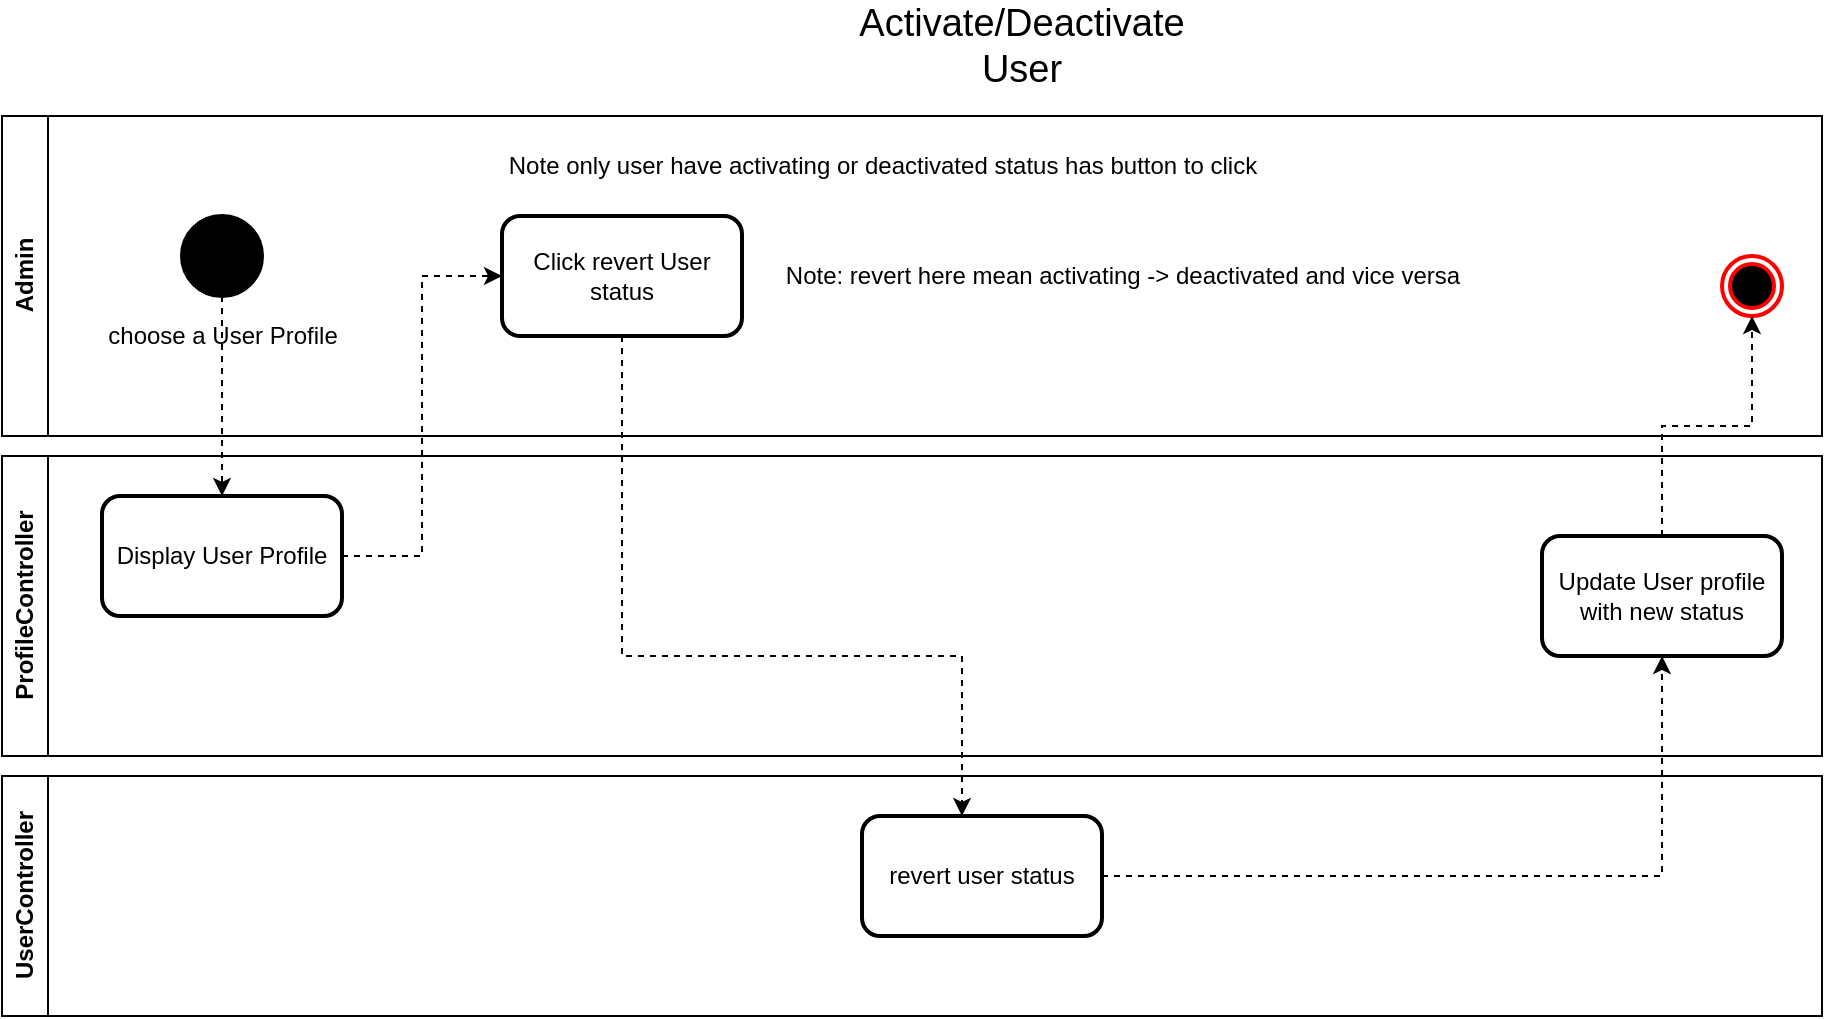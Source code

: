 <mxfile version="20.8.18" type="github">
  <diagram name="Page-1" id="RDvIF1LANBiaNH-AZSOc">
    <mxGraphModel dx="1144" dy="647" grid="1" gridSize="10" guides="1" tooltips="1" connect="1" arrows="1" fold="1" page="1" pageScale="1" pageWidth="850" pageHeight="1100" math="0" shadow="0">
      <root>
        <mxCell id="0" />
        <mxCell id="1" parent="0" />
        <mxCell id="URdUNzW6-drFFt7LhVcL-1" value="Admin" style="swimlane;horizontal=0;whiteSpace=wrap;html=1;" vertex="1" parent="1">
          <mxGeometry x="40" y="130" width="910" height="160" as="geometry" />
        </mxCell>
        <mxCell id="URdUNzW6-drFFt7LhVcL-2" value="choose a User Profile" style="shape=ellipse;html=1;fillColor=strokeColor;strokeWidth=2;verticalLabelPosition=bottom;verticalAlignment=top;perimeter=ellipsePerimeter;" vertex="1" parent="URdUNzW6-drFFt7LhVcL-1">
          <mxGeometry x="90" y="50" width="40" height="40" as="geometry" />
        </mxCell>
        <mxCell id="URdUNzW6-drFFt7LhVcL-3" value="" style="ellipse;html=1;shape=endState;fillColor=#000000;strokeColor=#ff0000;strokeWidth=2;fontFamily=Helvetica;fontSize=12;fontColor=default;" vertex="1" parent="URdUNzW6-drFFt7LhVcL-1">
          <mxGeometry x="860" y="70" width="30" height="30" as="geometry" />
        </mxCell>
        <mxCell id="URdUNzW6-drFFt7LhVcL-18" value="Click revert User status" style="rounded=1;whiteSpace=wrap;html=1;strokeWidth=2;fontFamily=Helvetica;fontSize=12;" vertex="1" parent="URdUNzW6-drFFt7LhVcL-1">
          <mxGeometry x="250" y="50" width="120" height="60" as="geometry" />
        </mxCell>
        <mxCell id="URdUNzW6-drFFt7LhVcL-19" value="Note only user have activating or deactivated status has button to click" style="text;html=1;align=center;verticalAlign=middle;resizable=0;points=[];autosize=1;strokeColor=none;fillColor=none;" vertex="1" parent="URdUNzW6-drFFt7LhVcL-1">
          <mxGeometry x="240" y="10" width="400" height="30" as="geometry" />
        </mxCell>
        <mxCell id="URdUNzW6-drFFt7LhVcL-20" value="Note: revert here mean activating -&amp;gt; deactivated and vice versa" style="text;html=1;align=center;verticalAlign=middle;resizable=0;points=[];autosize=1;strokeColor=none;fillColor=none;" vertex="1" parent="URdUNzW6-drFFt7LhVcL-1">
          <mxGeometry x="380" y="65" width="360" height="30" as="geometry" />
        </mxCell>
        <mxCell id="URdUNzW6-drFFt7LhVcL-4" value="ProfileController" style="swimlane;horizontal=0;whiteSpace=wrap;html=1;" vertex="1" parent="1">
          <mxGeometry x="40" y="300" width="910" height="150" as="geometry" />
        </mxCell>
        <mxCell id="URdUNzW6-drFFt7LhVcL-5" value="Update User profile with new status" style="rounded=1;whiteSpace=wrap;html=1;strokeWidth=2;fontFamily=Helvetica;fontSize=12;" vertex="1" parent="URdUNzW6-drFFt7LhVcL-4">
          <mxGeometry x="770" y="40" width="120" height="60" as="geometry" />
        </mxCell>
        <mxCell id="URdUNzW6-drFFt7LhVcL-7" value="Display User Profile" style="rounded=1;whiteSpace=wrap;html=1;strokeWidth=2;fontFamily=Helvetica;fontSize=12;" vertex="1" parent="URdUNzW6-drFFt7LhVcL-4">
          <mxGeometry x="50" y="20" width="120" height="60" as="geometry" />
        </mxCell>
        <mxCell id="URdUNzW6-drFFt7LhVcL-9" value="UserController" style="swimlane;horizontal=0;whiteSpace=wrap;html=1;" vertex="1" parent="1">
          <mxGeometry x="40" y="460" width="910" height="120" as="geometry" />
        </mxCell>
        <mxCell id="URdUNzW6-drFFt7LhVcL-11" value="revert user status" style="rounded=1;whiteSpace=wrap;html=1;strokeWidth=2;fontFamily=Helvetica;fontSize=12;" vertex="1" parent="URdUNzW6-drFFt7LhVcL-9">
          <mxGeometry x="430" y="20" width="120" height="60" as="geometry" />
        </mxCell>
        <mxCell id="URdUNzW6-drFFt7LhVcL-13" style="edgeStyle=orthogonalEdgeStyle;rounded=0;orthogonalLoop=1;jettySize=auto;html=1;entryX=0.5;entryY=1;entryDx=0;entryDy=0;dashed=1;strokeWidth=1;fontFamily=Helvetica;fontSize=12;fontColor=default;" edge="1" parent="1" source="URdUNzW6-drFFt7LhVcL-5" target="URdUNzW6-drFFt7LhVcL-3">
          <mxGeometry relative="1" as="geometry" />
        </mxCell>
        <mxCell id="URdUNzW6-drFFt7LhVcL-14" style="edgeStyle=orthogonalEdgeStyle;rounded=0;orthogonalLoop=1;jettySize=auto;html=1;entryX=0.5;entryY=0;entryDx=0;entryDy=0;dashed=1;strokeWidth=1;fontFamily=Helvetica;fontSize=12;fontColor=default;" edge="1" parent="1" source="URdUNzW6-drFFt7LhVcL-2" target="URdUNzW6-drFFt7LhVcL-7">
          <mxGeometry relative="1" as="geometry" />
        </mxCell>
        <mxCell id="URdUNzW6-drFFt7LhVcL-15" value="Activate/Deactivate User" style="text;html=1;strokeColor=none;fillColor=none;align=center;verticalAlign=middle;whiteSpace=wrap;rounded=0;fontSize=19;" vertex="1" parent="1">
          <mxGeometry x="460" y="80" width="180" height="30" as="geometry" />
        </mxCell>
        <mxCell id="URdUNzW6-drFFt7LhVcL-6" style="edgeStyle=orthogonalEdgeStyle;rounded=0;orthogonalLoop=1;jettySize=auto;html=1;dashed=1;entryX=0;entryY=0.5;entryDx=0;entryDy=0;" edge="1" parent="1" source="URdUNzW6-drFFt7LhVcL-7" target="URdUNzW6-drFFt7LhVcL-18">
          <mxGeometry relative="1" as="geometry" />
        </mxCell>
        <mxCell id="URdUNzW6-drFFt7LhVcL-21" style="edgeStyle=orthogonalEdgeStyle;rounded=0;orthogonalLoop=1;jettySize=auto;html=1;dashed=1;" edge="1" parent="1" source="URdUNzW6-drFFt7LhVcL-18" target="URdUNzW6-drFFt7LhVcL-11">
          <mxGeometry relative="1" as="geometry">
            <Array as="points">
              <mxPoint x="350" y="400" />
              <mxPoint x="520" y="400" />
            </Array>
          </mxGeometry>
        </mxCell>
        <mxCell id="URdUNzW6-drFFt7LhVcL-22" style="edgeStyle=orthogonalEdgeStyle;rounded=0;orthogonalLoop=1;jettySize=auto;html=1;entryX=0.5;entryY=1;entryDx=0;entryDy=0;dashed=1;" edge="1" parent="1" source="URdUNzW6-drFFt7LhVcL-11" target="URdUNzW6-drFFt7LhVcL-5">
          <mxGeometry relative="1" as="geometry" />
        </mxCell>
      </root>
    </mxGraphModel>
  </diagram>
</mxfile>
